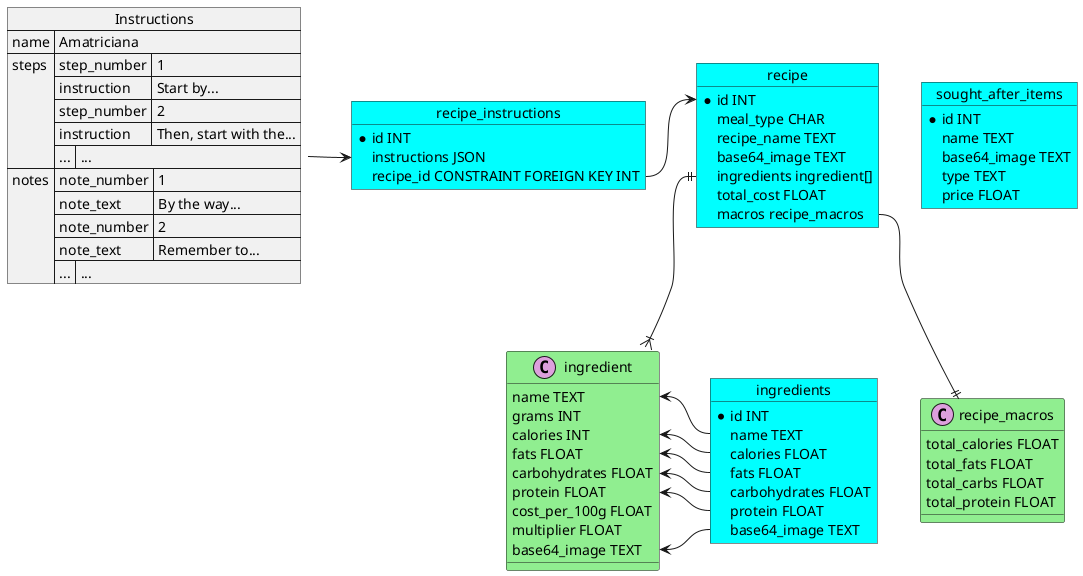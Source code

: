 @startuml
skinparam class{
    BackgroundColor LightGreen
}

skinparam object{
    BackgroundColor Cyan
}

skinparam json{
    BackgroundColor LightGreen
}

object recipe {
    * id INT
    meal_type CHAR
    recipe_name TEXT
    base64_image TEXT
    ingredients ingredient[]
    total_cost FLOAT
    macros recipe_macros
}

class ingredient <<(C,plum)>>{
    name TEXT
    grams INT
    calories INT
    fats FLOAT
    carbohydrates FLOAT
    protein FLOAT
    cost_per_100g FLOAT
    multiplier FLOAT
    base64_image TEXT
}

class recipe_macros <<(C,plum)>>{
    total_calories FLOAT
    total_fats FLOAT
    total_carbs FLOAT
    total_protein FLOAT
}

recipe::ingredient ||--|{ ingredient
recipe::macros --|| recipe_macros

object recipe_instructions{
    * id INT
    instructions JSON
    recipe_id CONSTRAINT FOREIGN KEY INT
}

object ingredients{
    * id INT
    name TEXT
    calories FLOAT
    fats FLOAT
    carbohydrates FLOAT
    protein FLOAT
    base64_image TEXT
}

object sought_after_items{
    * id INT
    name TEXT
    base64_image TEXT
    type TEXT
    price FLOAT
}

json Instructions{
    "name":"Amatriciana",
    "steps": [
    {
        "step_number":1,
        "instruction": "Start by..."
    },
    {
        "step_number":2,
        "instruction": "Then, start with the..."
    },
    {
        "...":"..."
    }
    ],
    
    "notes": [
    {
        "note_number":1,
        "note_text": "By the way..."
    },
    {
        "note_number":2,
        "note_text": "Remember to..."
    },
    {
        "...":"..."
    }
    ]
}

recipe_instructions::recipe_id -> recipe::id
Instructions -> recipe_instructions::instructions

ingredient::name <- ingredients::name
ingredient::calories <- ingredients::calories
ingredient::fats <- ingredients::fats
ingredient::carbohydrates <- ingredients::carbohydrates
ingredient::protein <- ingredients::protein
ingredient::base64_image <- ingredients::base64_image
@enduml

@startuml
skinparameters
@enduml